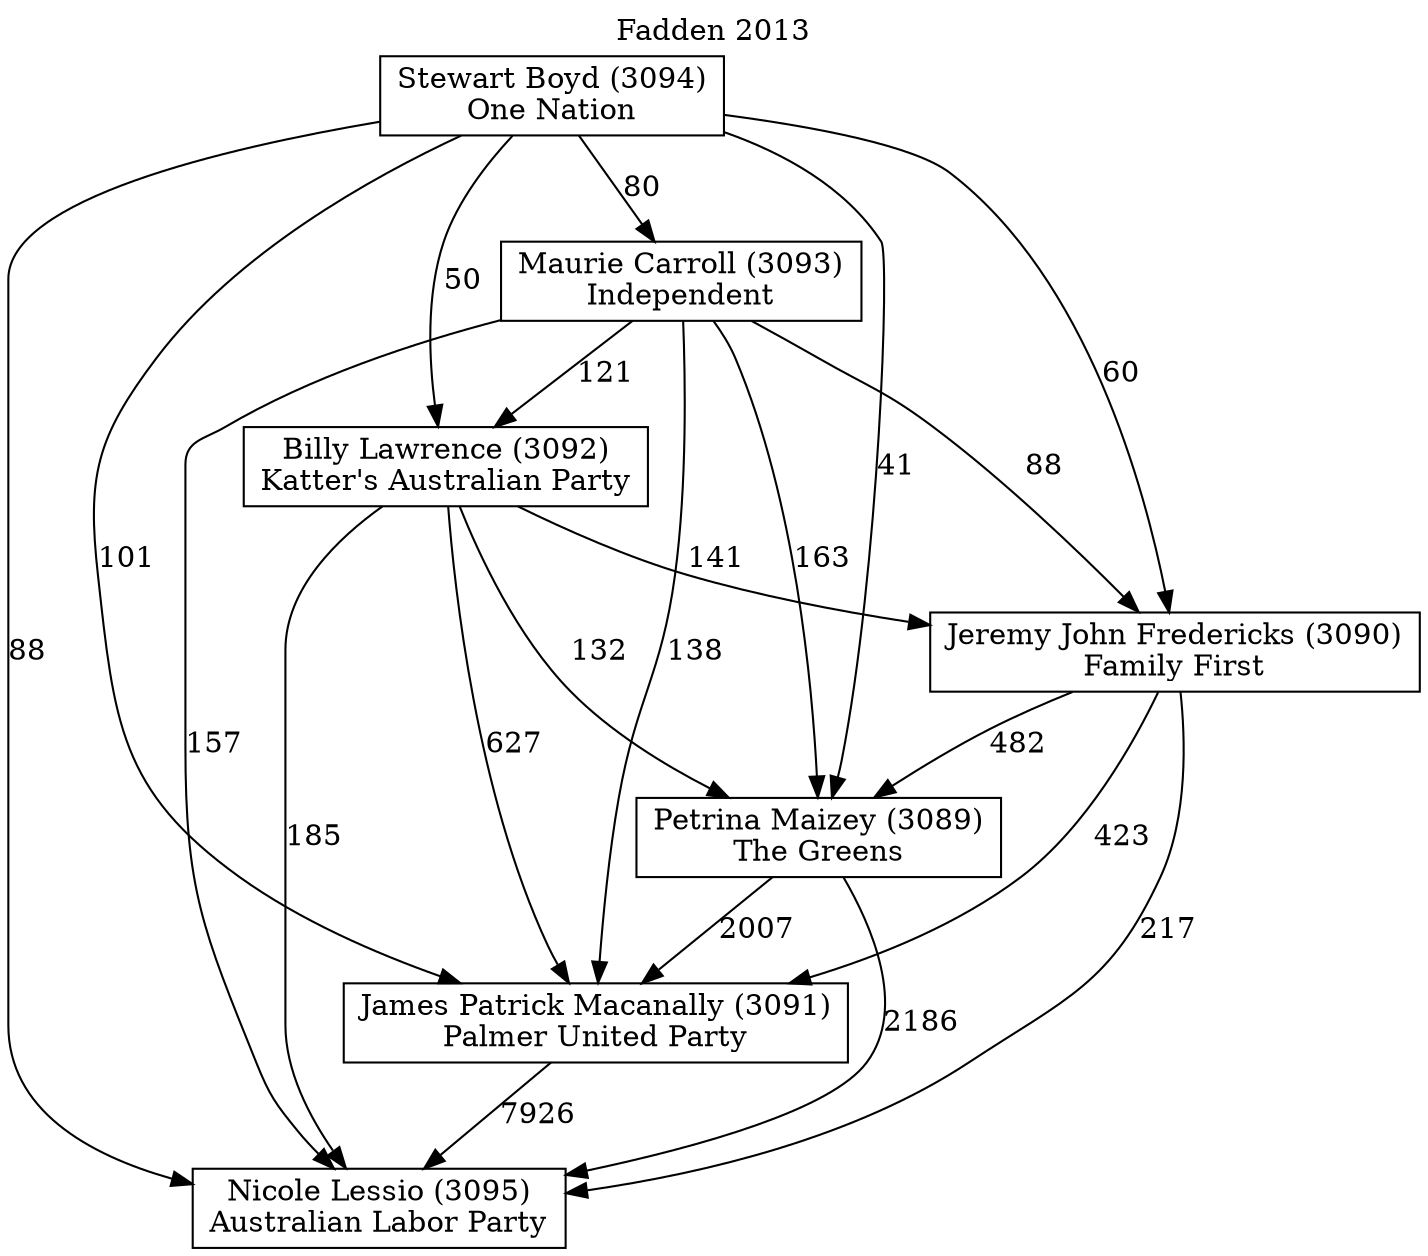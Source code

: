 // House preference flow
digraph "Nicole Lessio (3095)_Fadden_2013" {
	graph [label="Fadden 2013" labelloc=t mclimit=10]
	node [shape=box]
	"Nicole Lessio (3095)" [label="Nicole Lessio (3095)
Australian Labor Party"]
	"James Patrick Macanally (3091)" [label="James Patrick Macanally (3091)
Palmer United Party"]
	"Petrina Maizey (3089)" [label="Petrina Maizey (3089)
The Greens"]
	"Jeremy John Fredericks (3090)" [label="Jeremy John Fredericks (3090)
Family First"]
	"Billy Lawrence (3092)" [label="Billy Lawrence (3092)
Katter's Australian Party"]
	"Maurie Carroll (3093)" [label="Maurie Carroll (3093)
Independent"]
	"Stewart Boyd (3094)" [label="Stewart Boyd (3094)
One Nation"]
	"James Patrick Macanally (3091)" -> "Nicole Lessio (3095)" [label=7926]
	"Petrina Maizey (3089)" -> "James Patrick Macanally (3091)" [label=2007]
	"Jeremy John Fredericks (3090)" -> "Petrina Maizey (3089)" [label=482]
	"Billy Lawrence (3092)" -> "Jeremy John Fredericks (3090)" [label=141]
	"Maurie Carroll (3093)" -> "Billy Lawrence (3092)" [label=121]
	"Stewart Boyd (3094)" -> "Maurie Carroll (3093)" [label=80]
	"Petrina Maizey (3089)" -> "Nicole Lessio (3095)" [label=2186]
	"Jeremy John Fredericks (3090)" -> "Nicole Lessio (3095)" [label=217]
	"Billy Lawrence (3092)" -> "Nicole Lessio (3095)" [label=185]
	"Maurie Carroll (3093)" -> "Nicole Lessio (3095)" [label=157]
	"Stewart Boyd (3094)" -> "Nicole Lessio (3095)" [label=88]
	"Stewart Boyd (3094)" -> "Billy Lawrence (3092)" [label=50]
	"Maurie Carroll (3093)" -> "Jeremy John Fredericks (3090)" [label=88]
	"Stewart Boyd (3094)" -> "Jeremy John Fredericks (3090)" [label=60]
	"Billy Lawrence (3092)" -> "Petrina Maizey (3089)" [label=132]
	"Maurie Carroll (3093)" -> "Petrina Maizey (3089)" [label=163]
	"Stewart Boyd (3094)" -> "Petrina Maizey (3089)" [label=41]
	"Jeremy John Fredericks (3090)" -> "James Patrick Macanally (3091)" [label=423]
	"Billy Lawrence (3092)" -> "James Patrick Macanally (3091)" [label=627]
	"Maurie Carroll (3093)" -> "James Patrick Macanally (3091)" [label=138]
	"Stewart Boyd (3094)" -> "James Patrick Macanally (3091)" [label=101]
}
